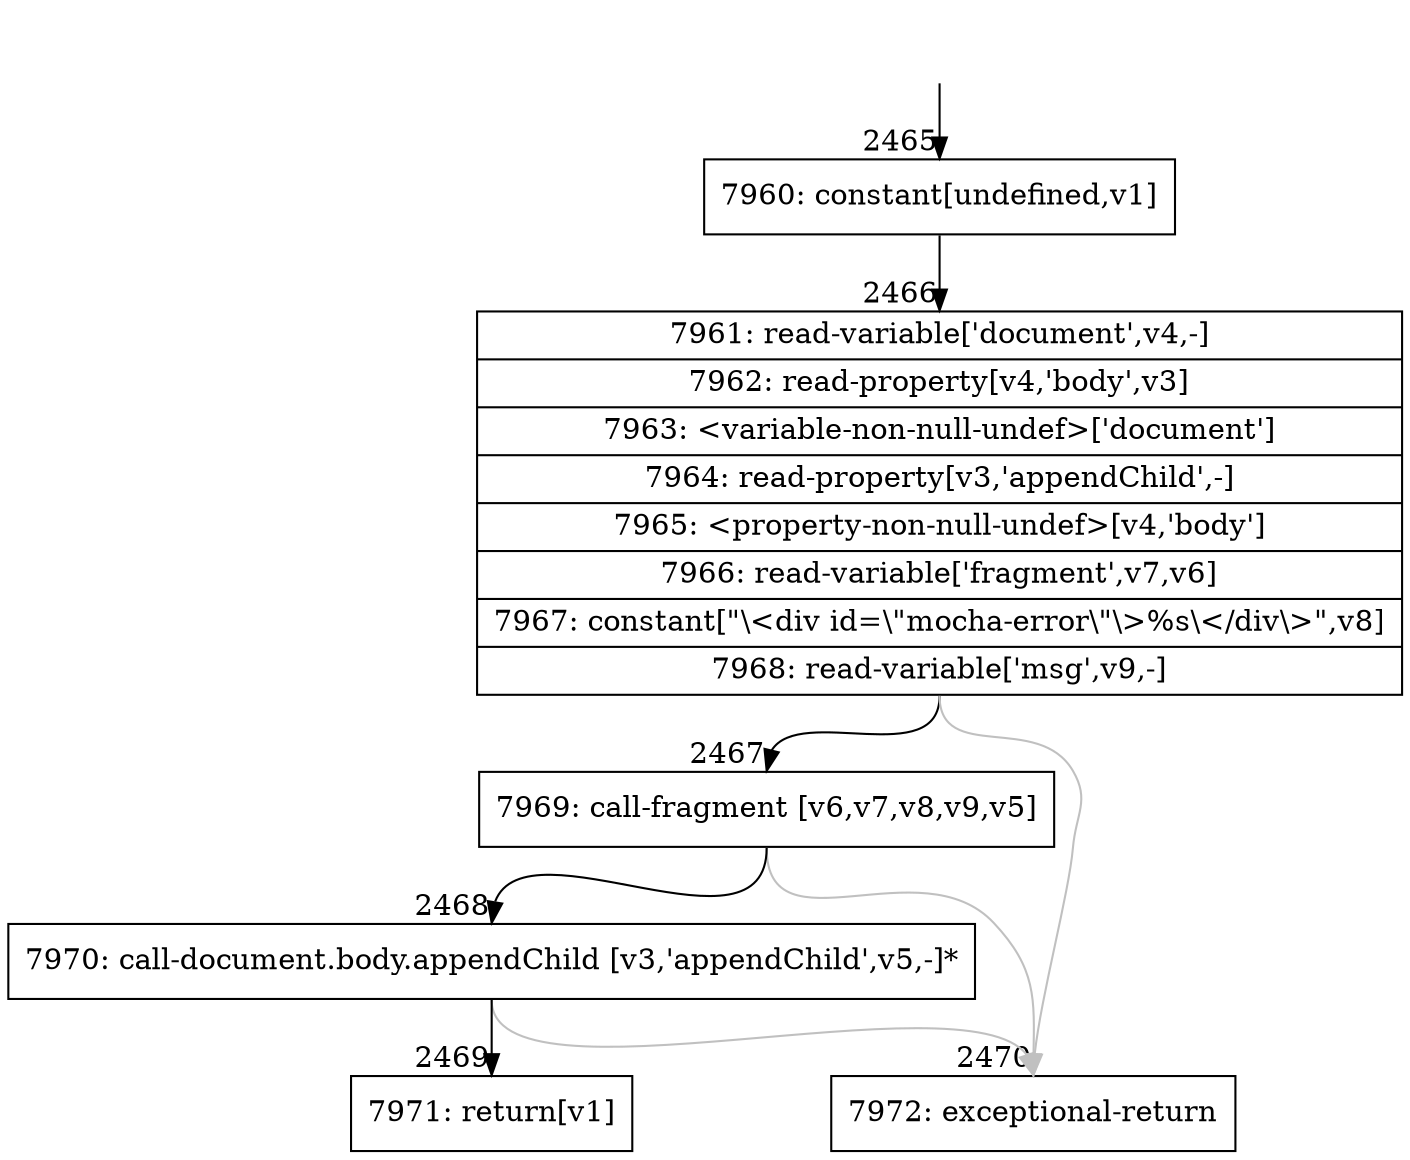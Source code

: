 digraph {
rankdir="TD"
BB_entry212[shape=none,label=""];
BB_entry212 -> BB2465 [tailport=s, headport=n, headlabel="    2465"]
BB2465 [shape=record label="{7960: constant[undefined,v1]}" ] 
BB2465 -> BB2466 [tailport=s, headport=n, headlabel="      2466"]
BB2466 [shape=record label="{7961: read-variable['document',v4,-]|7962: read-property[v4,'body',v3]|7963: \<variable-non-null-undef\>['document']|7964: read-property[v3,'appendChild',-]|7965: \<property-non-null-undef\>[v4,'body']|7966: read-variable['fragment',v7,v6]|7967: constant[\"\\\<div id=\\\"mocha-error\\\"\\\>%s\\\</div\\\>\",v8]|7968: read-variable['msg',v9,-]}" ] 
BB2466 -> BB2467 [tailport=s, headport=n, headlabel="      2467"]
BB2466 -> BB2470 [tailport=s, headport=n, color=gray, headlabel="      2470"]
BB2467 [shape=record label="{7969: call-fragment [v6,v7,v8,v9,v5]}" ] 
BB2467 -> BB2468 [tailport=s, headport=n, headlabel="      2468"]
BB2467 -> BB2470 [tailport=s, headport=n, color=gray]
BB2468 [shape=record label="{7970: call-document.body.appendChild [v3,'appendChild',v5,-]*}" ] 
BB2468 -> BB2469 [tailport=s, headport=n, headlabel="      2469"]
BB2468 -> BB2470 [tailport=s, headport=n, color=gray]
BB2469 [shape=record label="{7971: return[v1]}" ] 
BB2470 [shape=record label="{7972: exceptional-return}" ] 
//#$~ 2866
}
